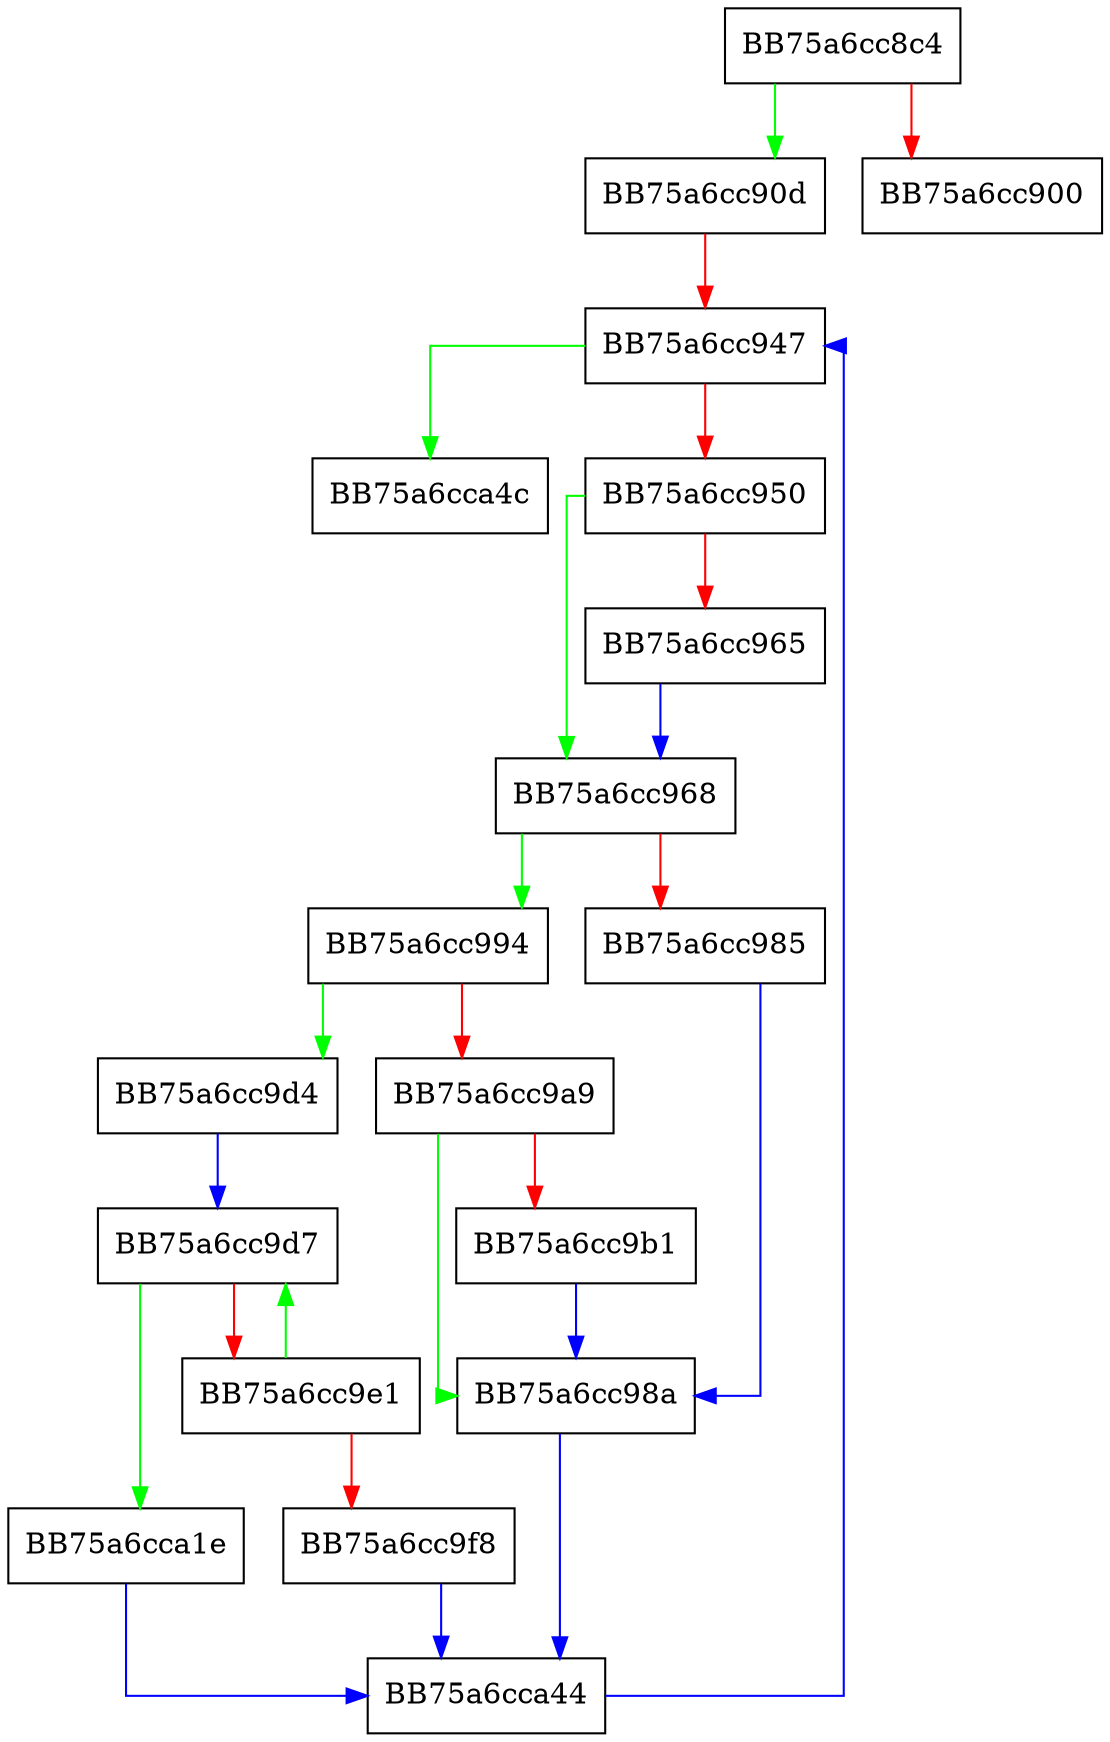 digraph _Forced_rehash {
  node [shape="box"];
  graph [splines=ortho];
  BB75a6cc8c4 -> BB75a6cc90d [color="green"];
  BB75a6cc8c4 -> BB75a6cc900 [color="red"];
  BB75a6cc90d -> BB75a6cc947 [color="red"];
  BB75a6cc947 -> BB75a6cca4c [color="green"];
  BB75a6cc947 -> BB75a6cc950 [color="red"];
  BB75a6cc950 -> BB75a6cc968 [color="green"];
  BB75a6cc950 -> BB75a6cc965 [color="red"];
  BB75a6cc965 -> BB75a6cc968 [color="blue"];
  BB75a6cc968 -> BB75a6cc994 [color="green"];
  BB75a6cc968 -> BB75a6cc985 [color="red"];
  BB75a6cc985 -> BB75a6cc98a [color="blue"];
  BB75a6cc98a -> BB75a6cca44 [color="blue"];
  BB75a6cc994 -> BB75a6cc9d4 [color="green"];
  BB75a6cc994 -> BB75a6cc9a9 [color="red"];
  BB75a6cc9a9 -> BB75a6cc98a [color="green"];
  BB75a6cc9a9 -> BB75a6cc9b1 [color="red"];
  BB75a6cc9b1 -> BB75a6cc98a [color="blue"];
  BB75a6cc9d4 -> BB75a6cc9d7 [color="blue"];
  BB75a6cc9d7 -> BB75a6cca1e [color="green"];
  BB75a6cc9d7 -> BB75a6cc9e1 [color="red"];
  BB75a6cc9e1 -> BB75a6cc9d7 [color="green"];
  BB75a6cc9e1 -> BB75a6cc9f8 [color="red"];
  BB75a6cc9f8 -> BB75a6cca44 [color="blue"];
  BB75a6cca1e -> BB75a6cca44 [color="blue"];
  BB75a6cca44 -> BB75a6cc947 [color="blue"];
}